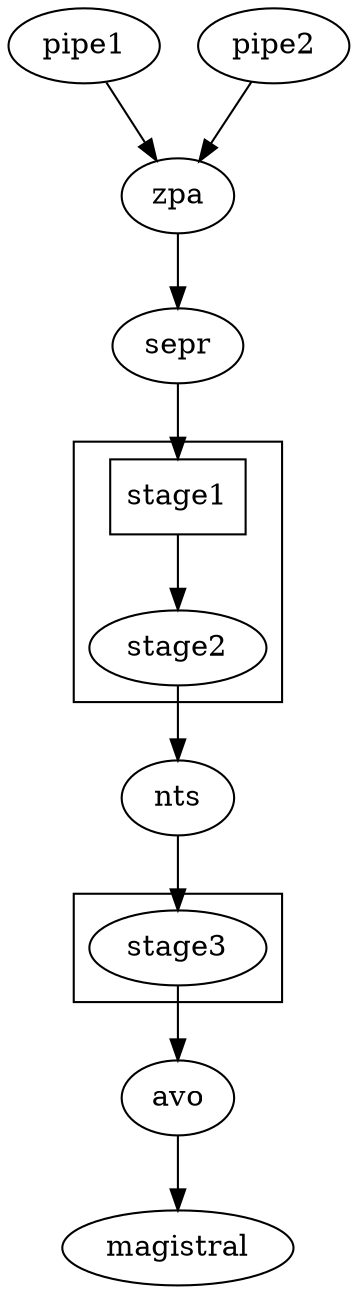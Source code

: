digraph root{ 
    {pipe1 pipe2} -> zpa
    zpa -> sepr
    sepr -> stage1 
    stage1 -> stage2
    stage2 -> nts
    nts -> stage3
    stage3 ->avo
    avo -> magistral

    subgraph cluster_dks1{
        stage1 stage2 
    }
    subgraph cluster_dks2{
        stage3 
    }
    stage1 [shape=record]
    
}
